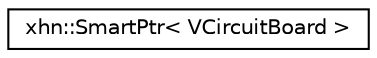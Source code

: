 digraph "Graphical Class Hierarchy"
{
  edge [fontname="Helvetica",fontsize="10",labelfontname="Helvetica",labelfontsize="10"];
  node [fontname="Helvetica",fontsize="10",shape=record];
  rankdir="LR";
  Node1 [label="xhn::SmartPtr\< VCircuitBoard \>",height=0.2,width=0.4,color="black", fillcolor="white", style="filled",URL="$classxhn_1_1_smart_ptr.html"];
}
